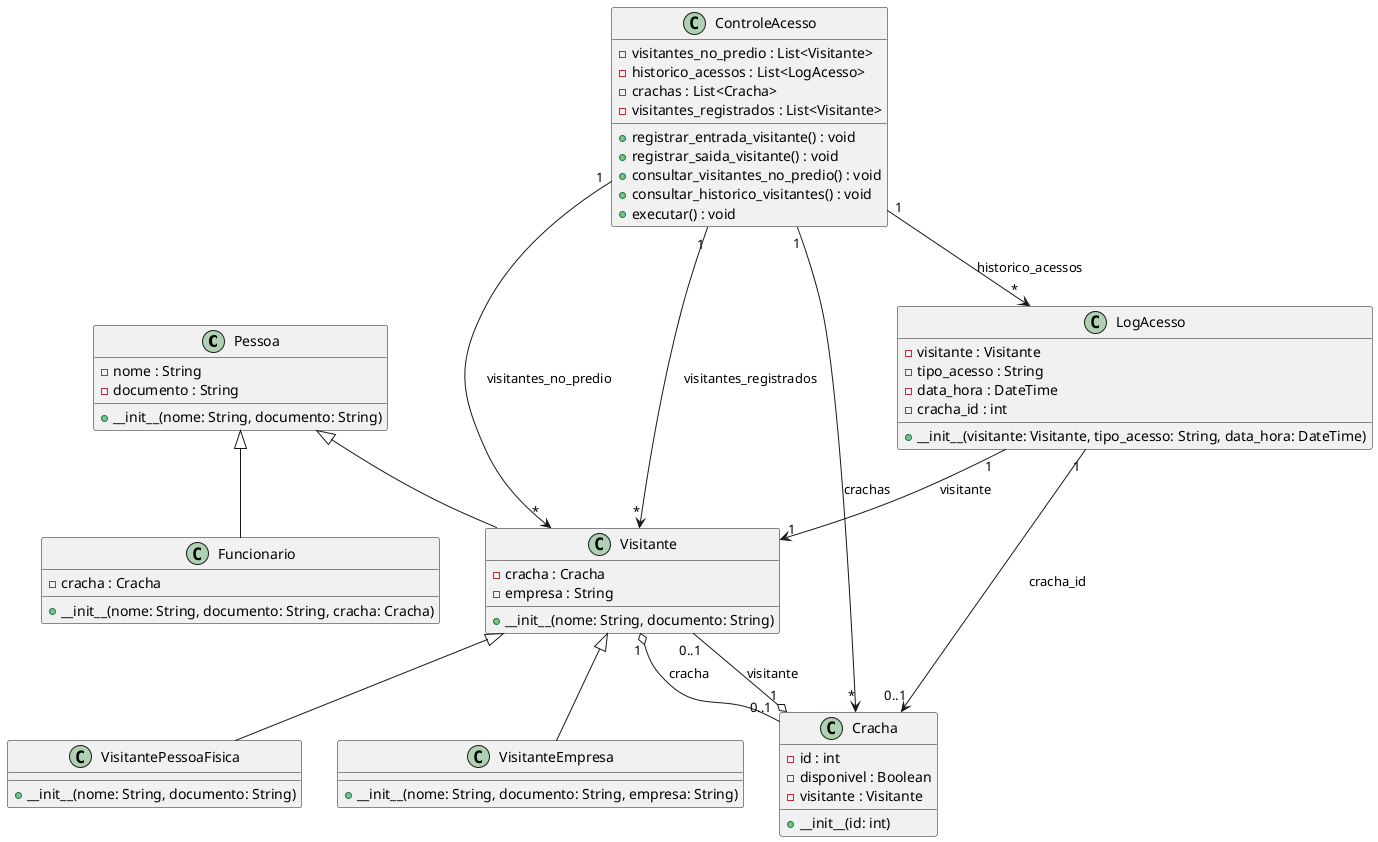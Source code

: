 @startuml

class Pessoa {
    - nome : String
    - documento : String
    + __init__(nome: String, documento: String)
}

class Funcionario {
    - cracha : Cracha
    + __init__(nome: String, documento: String, cracha: Cracha)
}

class Visitante {
    - cracha : Cracha
    - empresa : String
    + __init__(nome: String, documento: String)
}

class VisitantePessoaFisica {
    + __init__(nome: String, documento: String)
}

class VisitanteEmpresa {
    + __init__(nome: String, documento: String, empresa: String)
}

class Cracha {
    - id : int
    - disponivel : Boolean
    - visitante : Visitante
    + __init__(id: int)
}

class LogAcesso {
    - visitante : Visitante
    - tipo_acesso : String
    - data_hora : DateTime
    - cracha_id : int
    + __init__(visitante: Visitante, tipo_acesso: String, data_hora: DateTime)
}

class ControleAcesso {
    - visitantes_no_predio : List<Visitante>
    - historico_acessos : List<LogAcesso>
    - crachas : List<Cracha>
    - visitantes_registrados : List<Visitante>
    + registrar_entrada_visitante() : void
    + registrar_saida_visitante() : void
    + consultar_visitantes_no_predio() : void
    + consultar_historico_visitantes() : void
    + executar() : void
}

Pessoa <|-- Funcionario
Pessoa <|-- Visitante
Visitante <|-- VisitantePessoaFisica
Visitante <|-- VisitanteEmpresa

Visitante "1" o-- "0..1" Cracha : cracha
Cracha "1" o-- "0..1" Visitante : visitante

LogAcesso "1" --> "1" Visitante : visitante
LogAcesso "1" --> "0..1" Cracha : cracha_id

ControleAcesso "1" --> "*" Visitante : visitantes_no_predio
ControleAcesso "1" --> "*" Visitante : visitantes_registrados
ControleAcesso "1" --> "*" Cracha : crachas
ControleAcesso "1" --> "*" LogAcesso : historico_acessos

@enduml